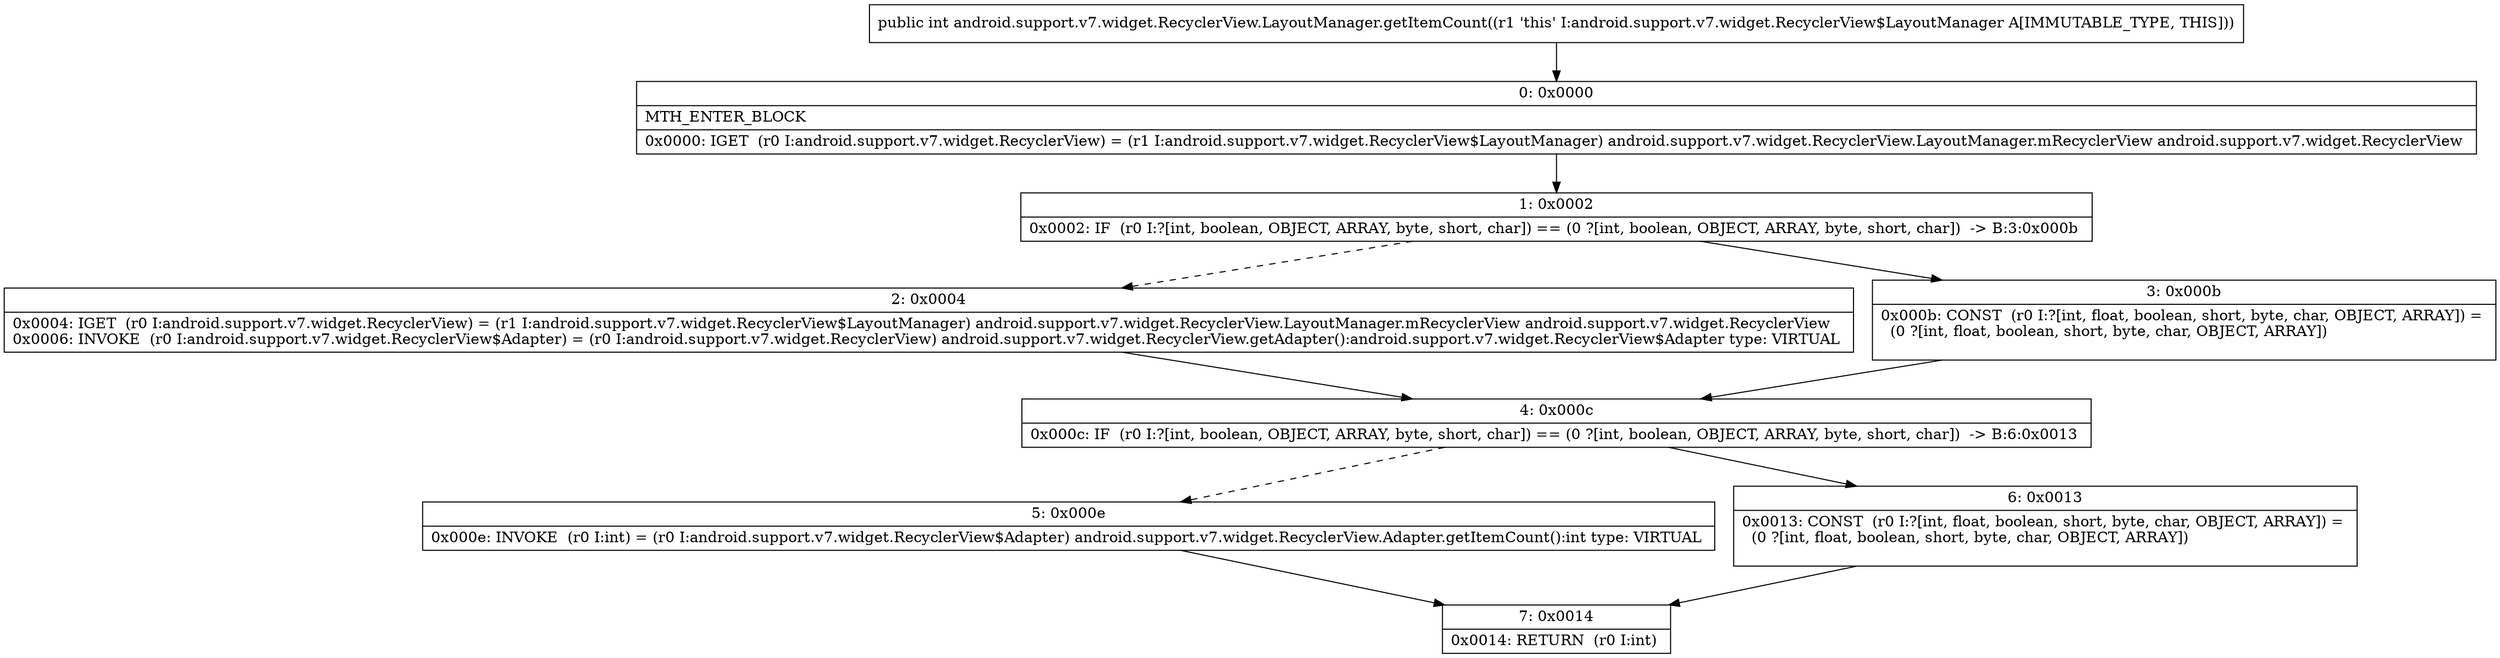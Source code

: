digraph "CFG forandroid.support.v7.widget.RecyclerView.LayoutManager.getItemCount()I" {
Node_0 [shape=record,label="{0\:\ 0x0000|MTH_ENTER_BLOCK\l|0x0000: IGET  (r0 I:android.support.v7.widget.RecyclerView) = (r1 I:android.support.v7.widget.RecyclerView$LayoutManager) android.support.v7.widget.RecyclerView.LayoutManager.mRecyclerView android.support.v7.widget.RecyclerView \l}"];
Node_1 [shape=record,label="{1\:\ 0x0002|0x0002: IF  (r0 I:?[int, boolean, OBJECT, ARRAY, byte, short, char]) == (0 ?[int, boolean, OBJECT, ARRAY, byte, short, char])  \-\> B:3:0x000b \l}"];
Node_2 [shape=record,label="{2\:\ 0x0004|0x0004: IGET  (r0 I:android.support.v7.widget.RecyclerView) = (r1 I:android.support.v7.widget.RecyclerView$LayoutManager) android.support.v7.widget.RecyclerView.LayoutManager.mRecyclerView android.support.v7.widget.RecyclerView \l0x0006: INVOKE  (r0 I:android.support.v7.widget.RecyclerView$Adapter) = (r0 I:android.support.v7.widget.RecyclerView) android.support.v7.widget.RecyclerView.getAdapter():android.support.v7.widget.RecyclerView$Adapter type: VIRTUAL \l}"];
Node_3 [shape=record,label="{3\:\ 0x000b|0x000b: CONST  (r0 I:?[int, float, boolean, short, byte, char, OBJECT, ARRAY]) = \l  (0 ?[int, float, boolean, short, byte, char, OBJECT, ARRAY])\l \l}"];
Node_4 [shape=record,label="{4\:\ 0x000c|0x000c: IF  (r0 I:?[int, boolean, OBJECT, ARRAY, byte, short, char]) == (0 ?[int, boolean, OBJECT, ARRAY, byte, short, char])  \-\> B:6:0x0013 \l}"];
Node_5 [shape=record,label="{5\:\ 0x000e|0x000e: INVOKE  (r0 I:int) = (r0 I:android.support.v7.widget.RecyclerView$Adapter) android.support.v7.widget.RecyclerView.Adapter.getItemCount():int type: VIRTUAL \l}"];
Node_6 [shape=record,label="{6\:\ 0x0013|0x0013: CONST  (r0 I:?[int, float, boolean, short, byte, char, OBJECT, ARRAY]) = \l  (0 ?[int, float, boolean, short, byte, char, OBJECT, ARRAY])\l \l}"];
Node_7 [shape=record,label="{7\:\ 0x0014|0x0014: RETURN  (r0 I:int) \l}"];
MethodNode[shape=record,label="{public int android.support.v7.widget.RecyclerView.LayoutManager.getItemCount((r1 'this' I:android.support.v7.widget.RecyclerView$LayoutManager A[IMMUTABLE_TYPE, THIS])) }"];
MethodNode -> Node_0;
Node_0 -> Node_1;
Node_1 -> Node_2[style=dashed];
Node_1 -> Node_3;
Node_2 -> Node_4;
Node_3 -> Node_4;
Node_4 -> Node_5[style=dashed];
Node_4 -> Node_6;
Node_5 -> Node_7;
Node_6 -> Node_7;
}

